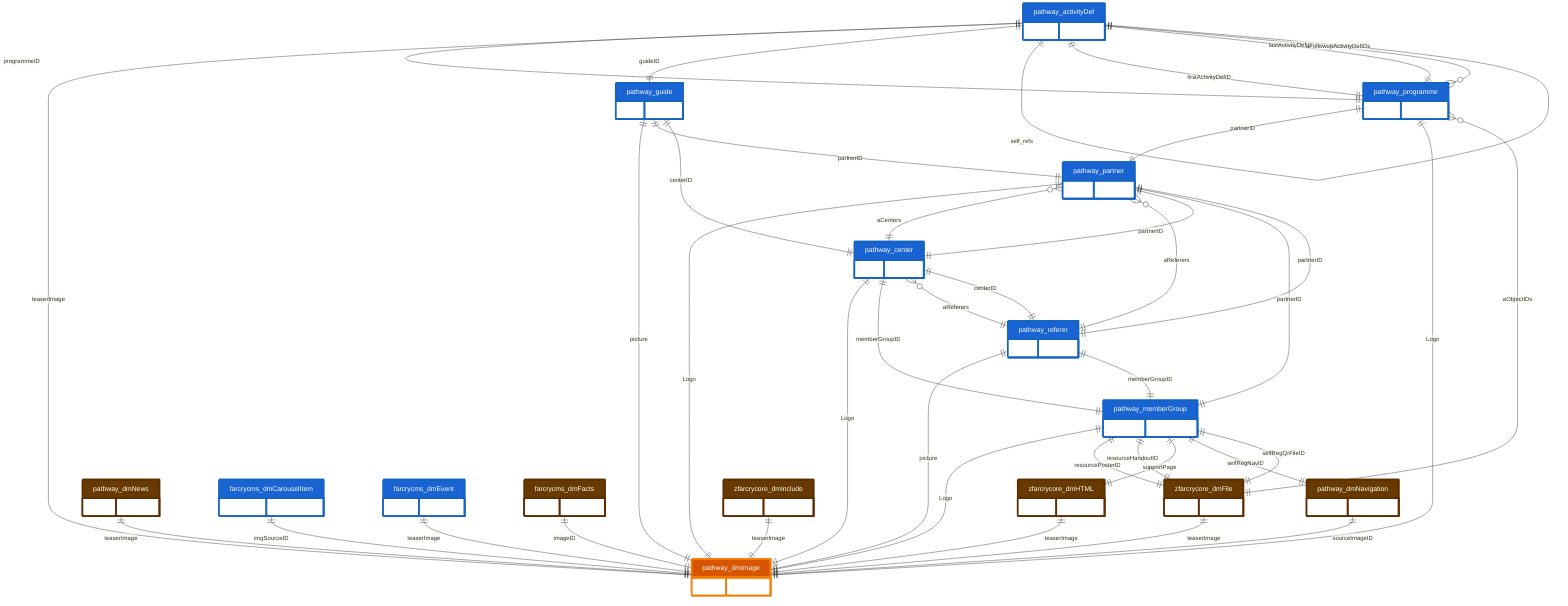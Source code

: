 erDiagram
    %% Parameters:
%%   Focus: dmImage
%%   Domains: site
%%   Chart Type: ER
    "pathway_dmImage" {
        UUID ObjectID
    }

    "pathway_dmNavigation" {
        UUID ObjectID
    }

    "pathway_dmNews" {
        UUID ObjectID
    }

    "pathway_activityDef" {
        UUID ObjectID
    }

    "pathway_center" {
        UUID ObjectID
    }

    "pathway_guide" {
        UUID ObjectID
    }

    "pathway_memberGroup" {
        UUID ObjectID
    }

    "pathway_partner" {
        UUID ObjectID
    }

    "pathway_programme" {
        UUID ObjectID
    }

    "pathway_referer" {
        UUID ObjectID
    }

    "farcrycms_dmCarouselItem" {
        UUID ObjectID
    }

    "farcrycms_dmEvent" {
        UUID ObjectID
    }

    "farcrycms_dmFacts" {
        UUID ObjectID
    }

    "zfarcrycore_dmFile" {
        UUID ObjectID
    }

    "zfarcrycore_dmHTML" {
        UUID ObjectID
    }

    "zfarcrycore_dmInclude" {
        UUID ObjectID
    }

    %% Direct FK Relationships
    "pathway_dmNavigation" ||--|| "pathway_dmImage" : sourceImageID
    "pathway_activityDef" ||--|| "pathway_programme" : programmeID
    "pathway_activityDef" ||--|| "pathway_dmImage" : teaserImage
    "pathway_activityDef" ||--|| "pathway_guide" : guideID
    "pathway_center" ||--|| "pathway_dmImage" : Logo
    "pathway_center" ||--|| "pathway_partner" : partnerID
    "pathway_center" ||--|| "pathway_memberGroup" : memberGroupID
    "pathway_guide" ||--|| "pathway_dmImage" : picture
    "pathway_guide" ||--|| "pathway_partner" : partnerID
    "pathway_guide" ||--|| "pathway_center" : centerID
    "pathway_memberGroup" ||--|| "pathway_partner" : partnerID
    "pathway_memberGroup" ||--|| "pathway_dmImage" : Logo
    "pathway_memberGroup" ||--|| "zfarcrycore_dmFile" : resourcePosterID
    "pathway_memberGroup" ||--|| "zfarcrycore_dmFile" : resourceHandoutID
    "pathway_memberGroup" ||--|| "zfarcrycore_dmHTML" : supportPage
    "pathway_memberGroup" ||--|| "pathway_dmNavigation" : selfRegNavID
    "pathway_memberGroup" ||--|| "zfarcrycore_dmFile" : selfRegQrFileID
    "pathway_partner" ||--|| "pathway_dmImage" : Logo
    "pathway_programme" ||--|| "pathway_partner" : partnerID
    "pathway_programme" ||--|| "pathway_dmImage" : Logo
    "pathway_programme" ||--|| "pathway_activityDef" : firstActivityDefID
    "pathway_programme" ||--|| "pathway_activityDef" : lastActivityDefID
    "pathway_referer" ||--|| "pathway_dmImage" : picture
    "pathway_referer" ||--|| "pathway_partner" : partnerID
    "pathway_referer" ||--|| "pathway_memberGroup" : memberGroupID
    "pathway_referer" ||--|| "pathway_center" : centerID
    "farcrycms_dmCarouselItem" ||--|| "pathway_dmImage" : imgSourceID
    "farcrycms_dmEvent" ||--|| "pathway_dmImage" : teaserImage
    "farcrycms_dmFacts" ||--|| "pathway_dmImage" : imageID
    "pathway_dmNews" ||--|| "pathway_dmImage" : teaserImage
    "zfarcrycore_dmFile" ||--|| "pathway_dmImage" : teaserImage
    "zfarcrycore_dmHTML" ||--|| "pathway_dmImage" : teaserImage
    "zfarcrycore_dmInclude" ||--|| "pathway_dmImage" : teaserImage
    %% End Direct FK Relationships

    %% Special Joins
    %% End Special Joins

    %% Self-Referencing Relationships for activityDef
    %% Self-refs include: onEndID, aCuePointActivities, aInteract1Activities, aInteract2Activities, aInteract3Activities, aInteract4Activities, aInteract5Activities
    "pathway_activityDef" ||--|| "pathway_activityDef" : self_refs
    %% End Self-Referencing Relationships for activityDef

    %% Join Table Relationships
    "pathway_center" }o--|| "pathway_referer" : aReferers
    "pathway_partner" }o--|| "pathway_center" : aCenters
    "pathway_partner" }o--|| "pathway_referer" : aReferers
    "pathway_programme" }o--|| "pathway_activityDef" : aFollowupActivityDefIDs
    "pathway_programme" }o--|| "zfarcrycore_dmFile" : aObjectIDs
    %% End Join Table Relationships


    %% Entity Styling
    style pathway_dmImage fill:#d75500,stroke:#f57c00,stroke-width:4px,color:#fff
    style pathway_dmNavigation fill:#693a00,stroke:#5d2e00,stroke-width:4px,color:#fff
    style pathway_dmNews fill:#693a00,stroke:#5d2e00,stroke-width:4px,color:#fff
    style pathway_activityDef fill:#1963d2,stroke:#1565c0,stroke-width:4px,color:#fff
    style pathway_center fill:#1963d2,stroke:#1565c0,stroke-width:4px,color:#fff
    style pathway_guide fill:#1963d2,stroke:#1565c0,stroke-width:4px,color:#fff
    style pathway_memberGroup fill:#1963d2,stroke:#1565c0,stroke-width:4px,color:#fff
    style pathway_partner fill:#1963d2,stroke:#1565c0,stroke-width:4px,color:#fff
    style pathway_programme fill:#1963d2,stroke:#1565c0,stroke-width:4px,color:#fff
    style pathway_referer fill:#1963d2,stroke:#1565c0,stroke-width:4px,color:#fff
    style farcrycms_dmCarouselItem fill:#1963d2,stroke:#1565c0,stroke-width:4px,color:#fff
    style farcrycms_dmEvent fill:#1963d2,stroke:#1565c0,stroke-width:4px,color:#fff
    style farcrycms_dmFacts fill:#693a00,stroke:#5d2e00,stroke-width:4px,color:#fff
    style zfarcrycore_dmFile fill:#693a00,stroke:#5d2e00,stroke-width:4px,color:#fff
    style zfarcrycore_dmHTML fill:#693a00,stroke:#5d2e00,stroke-width:4px,color:#fff
    style zfarcrycore_dmInclude fill:#693a00,stroke:#5d2e00,stroke-width:4px,color:#fff